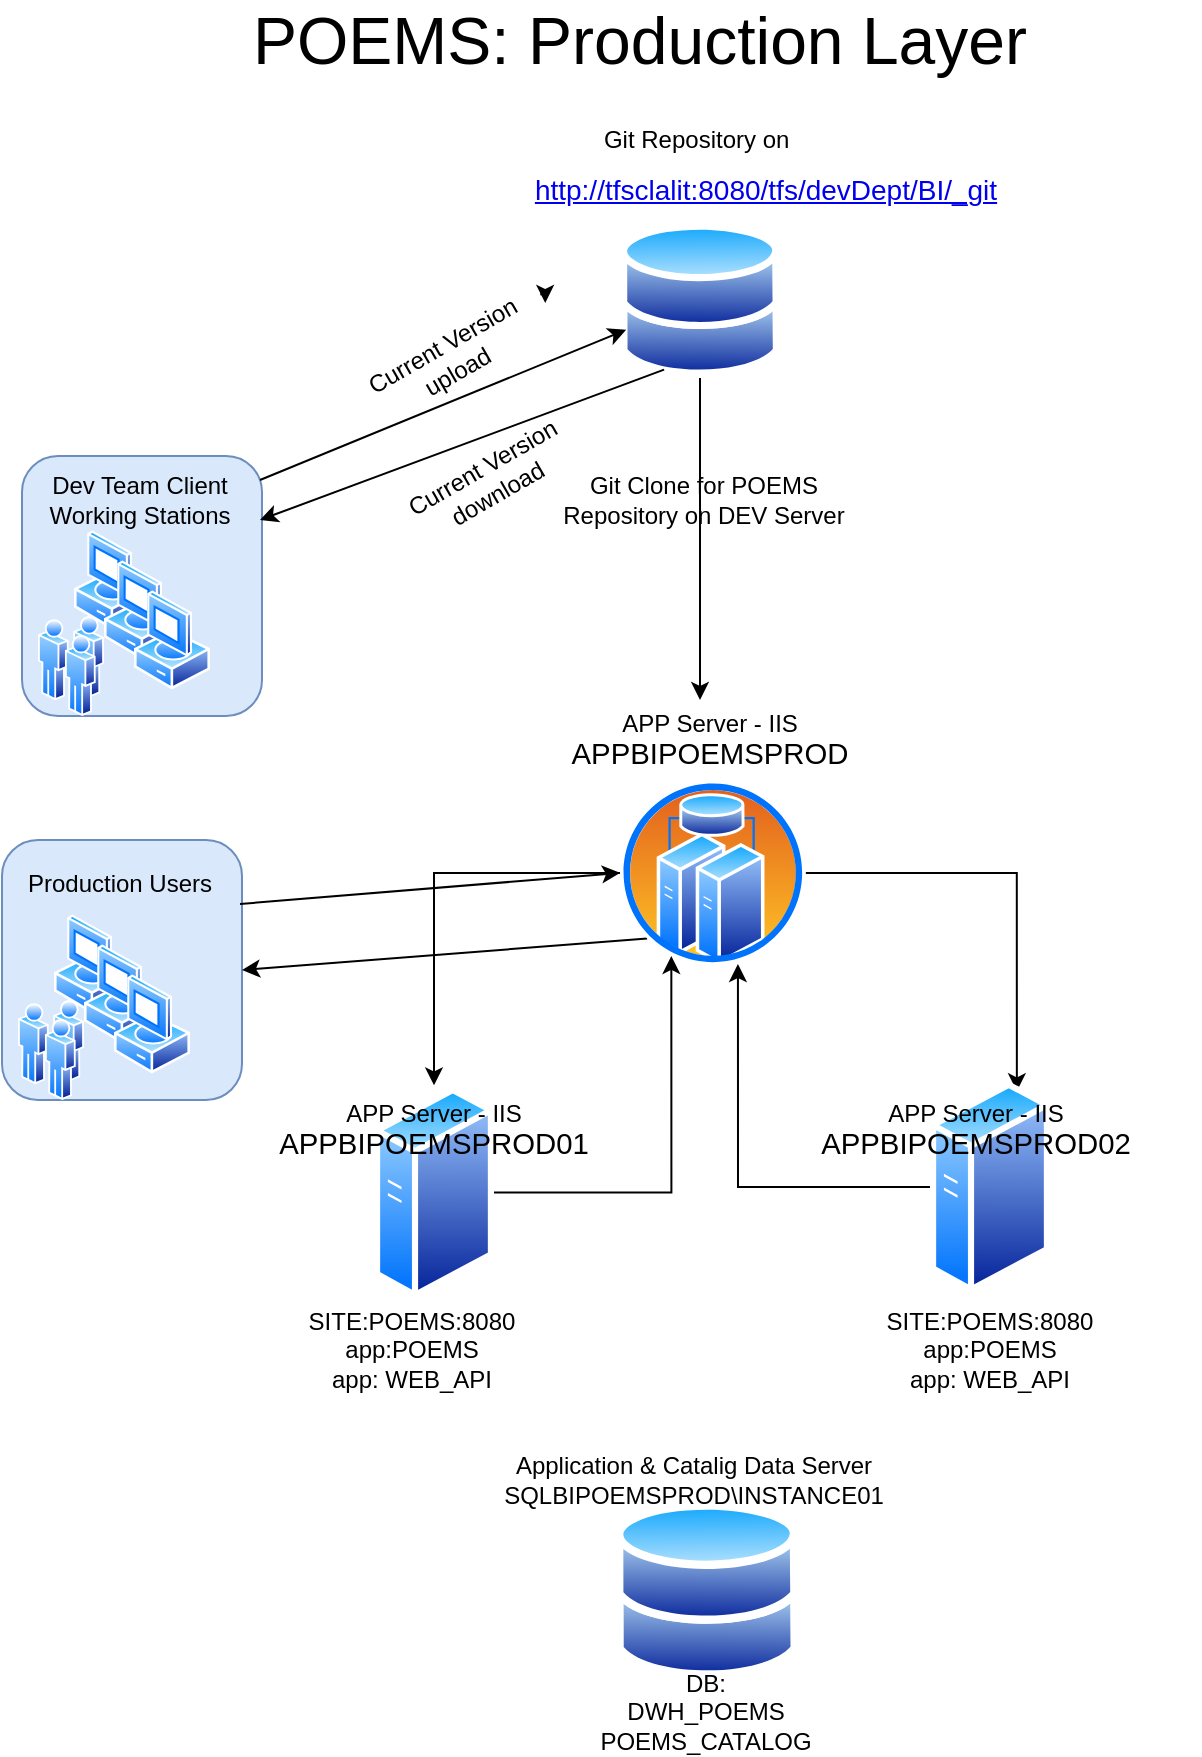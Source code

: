 <mxfile version="14.0.1" type="github">
  <diagram id="wv3CKyiRIyC83f-S4AsD" name="Page-1">
    <mxGraphModel dx="1182" dy="732" grid="1" gridSize="10" guides="1" tooltips="1" connect="1" arrows="1" fold="1" page="1" pageScale="1" pageWidth="827" pageHeight="1169" math="0" shadow="0">
      <root>
        <mxCell id="0" />
        <mxCell id="1" parent="0" />
        <mxCell id="tfwbzIui4DsDLy7v6CpH-36" value="POEMS: Production Layer" style="text;html=1;strokeColor=none;fillColor=none;align=center;verticalAlign=middle;whiteSpace=wrap;rounded=0;fontSize=33;" parent="1" vertex="1">
          <mxGeometry x="130" y="20" width="560" height="20" as="geometry" />
        </mxCell>
        <mxCell id="mjhNR0UyI_t-EKCfkiAZ-1" value="" style="group" parent="1" vertex="1" connectable="0">
          <mxGeometry x="100" y="250" width="121" height="130" as="geometry" />
        </mxCell>
        <mxCell id="mjhNR0UyI_t-EKCfkiAZ-2" value="" style="group" parent="mjhNR0UyI_t-EKCfkiAZ-1" vertex="1" connectable="0">
          <mxGeometry x="27" y="25" width="94" height="105" as="geometry" />
        </mxCell>
        <mxCell id="mjhNR0UyI_t-EKCfkiAZ-3" value="" style="rounded=1;whiteSpace=wrap;html=1;fillColor=#dae8fc;strokeColor=#6c8ebf;" parent="mjhNR0UyI_t-EKCfkiAZ-2" vertex="1">
          <mxGeometry x="-26" y="-37" width="120" height="130" as="geometry" />
        </mxCell>
        <mxCell id="mjhNR0UyI_t-EKCfkiAZ-4" value="" style="aspect=fixed;perimeter=ellipsePerimeter;html=1;align=center;shadow=0;dashed=0;spacingTop=3;image;image=img/lib/active_directory/vista_client.svg;" parent="mjhNR0UyI_t-EKCfkiAZ-2" vertex="1">
          <mxGeometry width="38" height="50" as="geometry" />
        </mxCell>
        <mxCell id="mjhNR0UyI_t-EKCfkiAZ-5" value="" style="aspect=fixed;perimeter=ellipsePerimeter;html=1;align=center;shadow=0;dashed=0;spacingTop=3;image;image=img/lib/active_directory/vista_client.svg;" parent="mjhNR0UyI_t-EKCfkiAZ-2" vertex="1">
          <mxGeometry x="15" y="15" width="38" height="50" as="geometry" />
        </mxCell>
        <mxCell id="mjhNR0UyI_t-EKCfkiAZ-6" value="" style="aspect=fixed;perimeter=ellipsePerimeter;html=1;align=center;shadow=0;dashed=0;spacingTop=3;image;image=img/lib/active_directory/vista_client.svg;" parent="mjhNR0UyI_t-EKCfkiAZ-2" vertex="1">
          <mxGeometry x="30" y="30" width="38" height="50" as="geometry" />
        </mxCell>
        <mxCell id="mjhNR0UyI_t-EKCfkiAZ-7" value="" style="aspect=fixed;perimeter=ellipsePerimeter;html=1;align=center;shadow=0;dashed=0;spacingTop=3;image;image=img/lib/active_directory/users.svg;" parent="mjhNR0UyI_t-EKCfkiAZ-2" vertex="1">
          <mxGeometry x="-18" y="43" width="33" height="50" as="geometry" />
        </mxCell>
        <mxCell id="mjhNR0UyI_t-EKCfkiAZ-8" value="Dev Team Client Working Stations" style="text;html=1;strokeColor=none;fillColor=none;align=center;verticalAlign=middle;whiteSpace=wrap;rounded=0;" parent="mjhNR0UyI_t-EKCfkiAZ-1" vertex="1">
          <mxGeometry width="120" height="20" as="geometry" />
        </mxCell>
        <mxCell id="mjhNR0UyI_t-EKCfkiAZ-9" value="" style="aspect=fixed;perimeter=ellipsePerimeter;html=1;align=center;shadow=0;dashed=0;spacingTop=3;image;image=img/lib/active_directory/databases.svg;" parent="1" vertex="1">
          <mxGeometry x="400" y="120.6" width="80" height="78.4" as="geometry" />
        </mxCell>
        <mxCell id="mjhNR0UyI_t-EKCfkiAZ-10" value="Git Repository on&amp;nbsp;" style="text;html=1;strokeColor=none;fillColor=none;align=center;verticalAlign=middle;whiteSpace=wrap;rounded=0;" parent="1" vertex="1">
          <mxGeometry x="355" y="70" width="170" height="20" as="geometry" />
        </mxCell>
        <mxCell id="mjhNR0UyI_t-EKCfkiAZ-11" value="&lt;div style=&quot;box-sizing: border-box ; font-family: &amp;quot;segoe ui&amp;quot; , , &amp;quot;apple color emoji&amp;quot; , &amp;quot;segoe ui emoji&amp;quot; , sans-serif ; font-size: 14px&quot;&gt;&lt;a href=&quot;http://mkapp004:4800/Bonobo.Git.Server/Repository/&quot; title=&quot;http://mkapp004:4800/bonobo.git.server/repository/&quot;&gt;http://tfsclalit:8080/tfs/devDept/BI/_git&lt;/a&gt;&lt;/div&gt;" style="text;html=1;strokeColor=none;fillColor=none;align=center;verticalAlign=middle;whiteSpace=wrap;rounded=0;" parent="1" vertex="1">
          <mxGeometry x="290" y="100" width="366" height="10" as="geometry" />
        </mxCell>
        <mxCell id="mjhNR0UyI_t-EKCfkiAZ-12" value="" style="endArrow=classic;html=1;exitX=1;exitY=0;exitDx=0;exitDy=0;" parent="1" source="mjhNR0UyI_t-EKCfkiAZ-8" target="mjhNR0UyI_t-EKCfkiAZ-9" edge="1">
          <mxGeometry width="50" height="50" relative="1" as="geometry">
            <mxPoint x="390" y="360" as="sourcePoint" />
            <mxPoint x="460" y="330" as="targetPoint" />
          </mxGeometry>
        </mxCell>
        <mxCell id="mjhNR0UyI_t-EKCfkiAZ-13" value="Current Version upload" style="text;html=1;strokeColor=none;fillColor=none;align=center;verticalAlign=middle;whiteSpace=wrap;rounded=0;rotation=-30;" parent="1" vertex="1">
          <mxGeometry x="260" y="179" width="110" height="20" as="geometry" />
        </mxCell>
        <mxCell id="mjhNR0UyI_t-EKCfkiAZ-14" style="edgeStyle=orthogonalEdgeStyle;rounded=0;orthogonalLoop=1;jettySize=auto;html=1;exitX=1;exitY=0.25;exitDx=0;exitDy=0;entryX=1;entryY=0.5;entryDx=0;entryDy=0;" parent="1" source="mjhNR0UyI_t-EKCfkiAZ-13" target="mjhNR0UyI_t-EKCfkiAZ-13" edge="1">
          <mxGeometry relative="1" as="geometry" />
        </mxCell>
        <mxCell id="mjhNR0UyI_t-EKCfkiAZ-15" value="" style="endArrow=classic;html=1;exitX=0.25;exitY=1;exitDx=0;exitDy=0;entryX=1;entryY=1;entryDx=0;entryDy=0;" parent="1" source="mjhNR0UyI_t-EKCfkiAZ-9" target="mjhNR0UyI_t-EKCfkiAZ-8" edge="1">
          <mxGeometry width="50" height="50" relative="1" as="geometry">
            <mxPoint x="390" y="350" as="sourcePoint" />
            <mxPoint x="440" y="300" as="targetPoint" />
          </mxGeometry>
        </mxCell>
        <mxCell id="mjhNR0UyI_t-EKCfkiAZ-16" value="Current Version download" style="text;html=1;strokeColor=none;fillColor=none;align=center;verticalAlign=middle;whiteSpace=wrap;rounded=0;rotation=-30;" parent="1" vertex="1">
          <mxGeometry x="280" y="240" width="110" height="20" as="geometry" />
        </mxCell>
        <mxCell id="mjhNR0UyI_t-EKCfkiAZ-19" value="APP Server - IIS&lt;br&gt;&lt;span style=&quot;font-size: 11.0pt ; line-height: 107% ; font-family: &amp;#34;calibri&amp;#34; , sans-serif&quot;&gt;APPBIPOEMSPROD&lt;/span&gt;" style="text;html=1;strokeColor=none;fillColor=none;align=center;verticalAlign=middle;whiteSpace=wrap;rounded=0;" parent="1" vertex="1">
          <mxGeometry x="360" y="370" width="170" height="20" as="geometry" />
        </mxCell>
        <mxCell id="mjhNR0UyI_t-EKCfkiAZ-21" value="" style="group" parent="1" vertex="1" connectable="0">
          <mxGeometry x="90" y="442" width="121" height="130" as="geometry" />
        </mxCell>
        <mxCell id="mjhNR0UyI_t-EKCfkiAZ-22" value="" style="group" parent="mjhNR0UyI_t-EKCfkiAZ-21" vertex="1" connectable="0">
          <mxGeometry x="27" y="25" width="94" height="105" as="geometry" />
        </mxCell>
        <mxCell id="mjhNR0UyI_t-EKCfkiAZ-23" value="" style="rounded=1;whiteSpace=wrap;html=1;fillColor=#dae8fc;strokeColor=#6c8ebf;" parent="mjhNR0UyI_t-EKCfkiAZ-22" vertex="1">
          <mxGeometry x="-26" y="-37" width="120" height="130" as="geometry" />
        </mxCell>
        <mxCell id="mjhNR0UyI_t-EKCfkiAZ-24" value="" style="aspect=fixed;perimeter=ellipsePerimeter;html=1;align=center;shadow=0;dashed=0;spacingTop=3;image;image=img/lib/active_directory/vista_client.svg;" parent="mjhNR0UyI_t-EKCfkiAZ-22" vertex="1">
          <mxGeometry width="38" height="50" as="geometry" />
        </mxCell>
        <mxCell id="mjhNR0UyI_t-EKCfkiAZ-25" value="" style="aspect=fixed;perimeter=ellipsePerimeter;html=1;align=center;shadow=0;dashed=0;spacingTop=3;image;image=img/lib/active_directory/vista_client.svg;" parent="mjhNR0UyI_t-EKCfkiAZ-22" vertex="1">
          <mxGeometry x="15" y="15" width="38" height="50" as="geometry" />
        </mxCell>
        <mxCell id="mjhNR0UyI_t-EKCfkiAZ-26" value="" style="aspect=fixed;perimeter=ellipsePerimeter;html=1;align=center;shadow=0;dashed=0;spacingTop=3;image;image=img/lib/active_directory/vista_client.svg;" parent="mjhNR0UyI_t-EKCfkiAZ-22" vertex="1">
          <mxGeometry x="30" y="30" width="38" height="50" as="geometry" />
        </mxCell>
        <mxCell id="mjhNR0UyI_t-EKCfkiAZ-27" value="" style="aspect=fixed;perimeter=ellipsePerimeter;html=1;align=center;shadow=0;dashed=0;spacingTop=3;image;image=img/lib/active_directory/users.svg;" parent="mjhNR0UyI_t-EKCfkiAZ-22" vertex="1">
          <mxGeometry x="-18" y="43" width="33" height="50" as="geometry" />
        </mxCell>
        <mxCell id="mjhNR0UyI_t-EKCfkiAZ-28" value="Production Users" style="text;html=1;strokeColor=none;fillColor=none;align=center;verticalAlign=middle;whiteSpace=wrap;rounded=0;" parent="mjhNR0UyI_t-EKCfkiAZ-21" vertex="1">
          <mxGeometry width="120" height="20" as="geometry" />
        </mxCell>
        <mxCell id="mjhNR0UyI_t-EKCfkiAZ-29" value="" style="endArrow=classic;html=1;exitX=1;exitY=1;exitDx=0;exitDy=0;entryX=0;entryY=0.5;entryDx=0;entryDy=0;" parent="1" source="mjhNR0UyI_t-EKCfkiAZ-28" edge="1" target="UxwekqteZMUdFH7qJNq3-1">
          <mxGeometry width="50" height="50" relative="1" as="geometry">
            <mxPoint x="390" y="340" as="sourcePoint" />
            <mxPoint x="410" y="480" as="targetPoint" />
          </mxGeometry>
        </mxCell>
        <mxCell id="mjhNR0UyI_t-EKCfkiAZ-30" value="" style="endArrow=classic;html=1;entryX=1;entryY=0.5;entryDx=0;entryDy=0;exitX=0;exitY=1;exitDx=0;exitDy=0;" parent="1" target="mjhNR0UyI_t-EKCfkiAZ-23" edge="1" source="UxwekqteZMUdFH7qJNq3-1">
          <mxGeometry width="50" height="50" relative="1" as="geometry">
            <mxPoint x="420" y="520" as="sourcePoint" />
            <mxPoint x="440" y="290" as="targetPoint" />
          </mxGeometry>
        </mxCell>
        <mxCell id="mjhNR0UyI_t-EKCfkiAZ-31" value="" style="endArrow=classic;html=1;" parent="1" source="mjhNR0UyI_t-EKCfkiAZ-9" edge="1">
          <mxGeometry width="50" height="50" relative="1" as="geometry">
            <mxPoint x="390" y="340" as="sourcePoint" />
            <mxPoint x="440" y="360" as="targetPoint" />
          </mxGeometry>
        </mxCell>
        <mxCell id="mjhNR0UyI_t-EKCfkiAZ-32" value="Git Clone for POEMS Repository on DEV Server" style="text;html=1;strokeColor=none;fillColor=none;align=center;verticalAlign=middle;whiteSpace=wrap;rounded=0;" parent="1" vertex="1">
          <mxGeometry x="357" y="250" width="170" height="20" as="geometry" />
        </mxCell>
        <mxCell id="mjhNR0UyI_t-EKCfkiAZ-33" value="" style="aspect=fixed;perimeter=ellipsePerimeter;html=1;align=center;shadow=0;dashed=0;spacingTop=3;image;image=img/lib/active_directory/databases.svg;" parent="1" vertex="1">
          <mxGeometry x="397.54" y="760" width="91.84" height="90" as="geometry" />
        </mxCell>
        <mxCell id="mjhNR0UyI_t-EKCfkiAZ-34" value="Application &amp;amp; Catalig Data Server&lt;br&gt;SQLBIPOEMSPROD\INSTANCE01" style="text;html=1;strokeColor=none;fillColor=none;align=center;verticalAlign=middle;whiteSpace=wrap;rounded=0;" parent="1" vertex="1">
          <mxGeometry x="351.54" y="740" width="170" height="20" as="geometry" />
        </mxCell>
        <mxCell id="mjhNR0UyI_t-EKCfkiAZ-35" value="DB:&lt;br&gt;DWH_POEMS&lt;br&gt;POEMS_CATALOG" style="text;html=1;strokeColor=none;fillColor=none;align=center;verticalAlign=middle;whiteSpace=wrap;rounded=0;" parent="1" vertex="1">
          <mxGeometry x="358.46" y="855.86" width="170" height="20" as="geometry" />
        </mxCell>
        <mxCell id="UxwekqteZMUdFH7qJNq3-17" style="edgeStyle=orthogonalEdgeStyle;rounded=0;orthogonalLoop=1;jettySize=auto;html=1;entryX=0.75;entryY=0;entryDx=0;entryDy=0;" edge="1" parent="1" source="UxwekqteZMUdFH7qJNq3-1" target="UxwekqteZMUdFH7qJNq3-3">
          <mxGeometry relative="1" as="geometry" />
        </mxCell>
        <mxCell id="UxwekqteZMUdFH7qJNq3-20" style="edgeStyle=orthogonalEdgeStyle;rounded=0;orthogonalLoop=1;jettySize=auto;html=1;entryX=0.5;entryY=0;entryDx=0;entryDy=0;" edge="1" parent="1" source="UxwekqteZMUdFH7qJNq3-1" target="UxwekqteZMUdFH7qJNq3-2">
          <mxGeometry relative="1" as="geometry" />
        </mxCell>
        <mxCell id="UxwekqteZMUdFH7qJNq3-1" value="" style="aspect=fixed;perimeter=ellipsePerimeter;html=1;align=center;shadow=0;dashed=0;spacingTop=3;image;image=img/lib/active_directory/cluster_server.svg;" vertex="1" parent="1">
          <mxGeometry x="400" y="400" width="92.86" height="92.86" as="geometry" />
        </mxCell>
        <mxCell id="UxwekqteZMUdFH7qJNq3-21" style="edgeStyle=orthogonalEdgeStyle;rounded=0;orthogonalLoop=1;jettySize=auto;html=1;entryX=0.25;entryY=1;entryDx=0;entryDy=0;" edge="1" parent="1" source="UxwekqteZMUdFH7qJNq3-2" target="UxwekqteZMUdFH7qJNq3-1">
          <mxGeometry relative="1" as="geometry" />
        </mxCell>
        <mxCell id="UxwekqteZMUdFH7qJNq3-2" value="" style="aspect=fixed;perimeter=ellipsePerimeter;html=1;align=center;shadow=0;dashed=0;spacingTop=3;image;image=img/lib/active_directory/generic_server.svg;" vertex="1" parent="1">
          <mxGeometry x="277" y="552.68" width="60" height="107.14" as="geometry" />
        </mxCell>
        <mxCell id="UxwekqteZMUdFH7qJNq3-22" style="edgeStyle=orthogonalEdgeStyle;rounded=0;orthogonalLoop=1;jettySize=auto;html=1;entryX=0.635;entryY=0.991;entryDx=0;entryDy=0;entryPerimeter=0;" edge="1" parent="1" source="UxwekqteZMUdFH7qJNq3-3" target="UxwekqteZMUdFH7qJNq3-1">
          <mxGeometry relative="1" as="geometry" />
        </mxCell>
        <mxCell id="UxwekqteZMUdFH7qJNq3-3" value="" style="aspect=fixed;perimeter=ellipsePerimeter;html=1;align=center;shadow=0;dashed=0;spacingTop=3;image;image=img/lib/active_directory/generic_server.svg;" vertex="1" parent="1">
          <mxGeometry x="555" y="550.0" width="60" height="107.14" as="geometry" />
        </mxCell>
        <mxCell id="UxwekqteZMUdFH7qJNq3-4" value="SITE:POEMS:8080&lt;br&gt;app:POEMS&lt;br&gt;app: WEB_API" style="text;html=1;strokeColor=none;fillColor=none;align=center;verticalAlign=middle;whiteSpace=wrap;rounded=0;" vertex="1" parent="1">
          <mxGeometry x="211" y="675.18" width="170" height="20" as="geometry" />
        </mxCell>
        <mxCell id="UxwekqteZMUdFH7qJNq3-5" value="SITE:POEMS:8080&lt;br&gt;app:POEMS&lt;br&gt;app: WEB_API" style="text;html=1;strokeColor=none;fillColor=none;align=center;verticalAlign=middle;whiteSpace=wrap;rounded=0;" vertex="1" parent="1">
          <mxGeometry x="500" y="675.18" width="170" height="20" as="geometry" />
        </mxCell>
        <mxCell id="UxwekqteZMUdFH7qJNq3-23" value="APP Server - IIS&lt;br&gt;&lt;span style=&quot;font-size: 11.0pt ; line-height: 107% ; font-family: &amp;#34;calibri&amp;#34; , sans-serif&quot;&gt;APPBIPOEMSPROD01&lt;/span&gt;" style="text;html=1;strokeColor=none;fillColor=none;align=center;verticalAlign=middle;whiteSpace=wrap;rounded=0;" vertex="1" parent="1">
          <mxGeometry x="222" y="565" width="170" height="20" as="geometry" />
        </mxCell>
        <mxCell id="UxwekqteZMUdFH7qJNq3-24" value="APP Server - IIS&lt;br&gt;&lt;span style=&quot;font-size: 11.0pt ; line-height: 107% ; font-family: &amp;#34;calibri&amp;#34; , sans-serif&quot;&gt;APPBIPOEMSPROD02&lt;/span&gt;" style="text;html=1;strokeColor=none;fillColor=none;align=center;verticalAlign=middle;whiteSpace=wrap;rounded=0;" vertex="1" parent="1">
          <mxGeometry x="492.86" y="565" width="170" height="20" as="geometry" />
        </mxCell>
      </root>
    </mxGraphModel>
  </diagram>
</mxfile>
